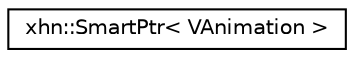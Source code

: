 digraph "Graphical Class Hierarchy"
{
  edge [fontname="Helvetica",fontsize="10",labelfontname="Helvetica",labelfontsize="10"];
  node [fontname="Helvetica",fontsize="10",shape=record];
  rankdir="LR";
  Node1 [label="xhn::SmartPtr\< VAnimation \>",height=0.2,width=0.4,color="black", fillcolor="white", style="filled",URL="$classxhn_1_1_smart_ptr.html"];
}
